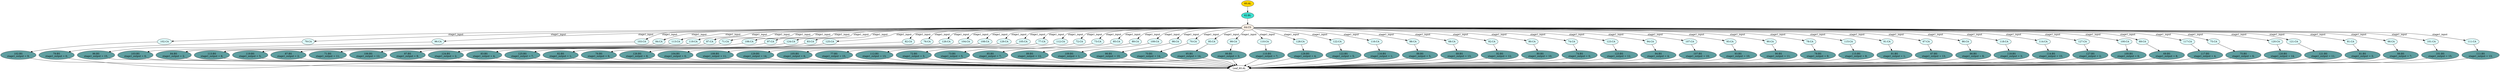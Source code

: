 strict digraph "compose( ,  )" {
	node [label="\N"];
	"102:CA"	 [ast="<pyverilog.vparser.ast.Case object at 0x7f79fa7304d0>",
		fillcolor=lightcyan,
		label="102:CA",
		statements="[]",
		style=filled,
		typ=Case];
	"102:BS"	 [ast="<pyverilog.vparser.ast.BlockingSubstitution object at 0x7f79fa7305d0>",
		fillcolor=cadetblue,
		label="102:BS
stage1_output = 9;",
		statements="[<pyverilog.vparser.ast.BlockingSubstitution object at 0x7f79fa7305d0>]",
		style=filled,
		typ=BlockingSubstitution];
	"102:CA" -> "102:BS"	 [cond="[]",
		lineno=None];
	"79:CA"	 [ast="<pyverilog.vparser.ast.Case object at 0x7f79fa35b050>",
		fillcolor=lightcyan,
		label="79:CA",
		statements="[]",
		style=filled,
		typ=Case];
	"79:BS"	 [ast="<pyverilog.vparser.ast.BlockingSubstitution object at 0x7f79fa35b150>",
		fillcolor=cadetblue,
		label="79:BS
stage1_output = 0;",
		statements="[<pyverilog.vparser.ast.BlockingSubstitution object at 0x7f79fa35b150>]",
		style=filled,
		typ=BlockingSubstitution];
	"79:CA" -> "79:BS"	 [cond="[]",
		lineno=None];
	"109:BS"	 [ast="<pyverilog.vparser.ast.BlockingSubstitution object at 0x7f79fa7335d0>",
		fillcolor=cadetblue,
		label="109:BS
stage1_output = 1;",
		statements="[<pyverilog.vparser.ast.BlockingSubstitution object at 0x7f79fa7335d0>]",
		style=filled,
		typ=BlockingSubstitution];
	"Leaf_60:AL"	 [def_var="['stage1_output']",
		label="Leaf_60:AL"];
	"109:BS" -> "Leaf_60:AL"	 [cond="[]",
		lineno=None];
	"96:CA"	 [ast="<pyverilog.vparser.ast.Case object at 0x7f79fa73f710>",
		fillcolor=lightcyan,
		label="96:CA",
		statements="[]",
		style=filled,
		typ=Case];
	"96:BS"	 [ast="<pyverilog.vparser.ast.BlockingSubstitution object at 0x7f79fa73f810>",
		fillcolor=cadetblue,
		label="96:BS
stage1_output = 15;",
		statements="[<pyverilog.vparser.ast.BlockingSubstitution object at 0x7f79fa73f810>]",
		style=filled,
		typ=BlockingSubstitution];
	"96:CA" -> "96:BS"	 [cond="[]",
		lineno=None];
	"105:BS"	 [ast="<pyverilog.vparser.ast.BlockingSubstitution object at 0x7f79fa730c90>",
		fillcolor=cadetblue,
		label="105:BS
stage1_output = 6;",
		statements="[<pyverilog.vparser.ast.BlockingSubstitution object at 0x7f79fa730c90>]",
		style=filled,
		typ=BlockingSubstitution];
	"105:BS" -> "Leaf_60:AL"	 [cond="[]",
		lineno=None];
	"78:BS"	 [ast="<pyverilog.vparser.ast.BlockingSubstitution object at 0x7f79fa35ded0>",
		fillcolor=cadetblue,
		label="78:BS
stage1_output = 9;",
		statements="[<pyverilog.vparser.ast.BlockingSubstitution object at 0x7f79fa35ded0>]",
		style=filled,
		typ=BlockingSubstitution];
	"78:BS" -> "Leaf_60:AL"	 [cond="[]",
		lineno=None];
	"103:CA"	 [ast="<pyverilog.vparser.ast.Case object at 0x7f79fa730710>",
		fillcolor=lightcyan,
		label="103:CA",
		statements="[]",
		style=filled,
		typ=Case];
	"103:BS"	 [ast="<pyverilog.vparser.ast.BlockingSubstitution object at 0x7f79fa730810>",
		fillcolor=cadetblue,
		label="103:BS
stage1_output = 0;",
		statements="[<pyverilog.vparser.ast.BlockingSubstitution object at 0x7f79fa730810>]",
		style=filled,
		typ=BlockingSubstitution];
	"103:CA" -> "103:BS"	 [cond="[]",
		lineno=None];
	"84:CA"	 [ast="<pyverilog.vparser.ast.Case object at 0x7f79fa35bb90>",
		fillcolor=lightcyan,
		label="84:CA",
		statements="[]",
		style=filled,
		typ=Case];
	"84:BS"	 [ast="<pyverilog.vparser.ast.BlockingSubstitution object at 0x7f79fa35bc90>",
		fillcolor=cadetblue,
		label="84:BS
stage1_output = 2;",
		statements="[<pyverilog.vparser.ast.BlockingSubstitution object at 0x7f79fa35bc90>]",
		style=filled,
		typ=BlockingSubstitution];
	"84:CA" -> "84:BS"	 [cond="[]",
		lineno=None];
	"113:CA"	 [ast="<pyverilog.vparser.ast.Case object at 0x7f79fa733dd0>",
		fillcolor=lightcyan,
		label="113:CA",
		statements="[]",
		style=filled,
		typ=Case];
	"113:BS"	 [ast="<pyverilog.vparser.ast.BlockingSubstitution object at 0x7f79fa733ed0>",
		fillcolor=cadetblue,
		label="113:BS
stage1_output = 8;",
		statements="[<pyverilog.vparser.ast.BlockingSubstitution object at 0x7f79fa733ed0>]",
		style=filled,
		typ=BlockingSubstitution];
	"113:CA" -> "113:BS"	 [cond="[]",
		lineno=None];
	"99:BS"	 [ast="<pyverilog.vparser.ast.BlockingSubstitution object at 0x7f79fa73fed0>",
		fillcolor=cadetblue,
		label="99:BS
stage1_output = 3;",
		statements="[<pyverilog.vparser.ast.BlockingSubstitution object at 0x7f79fa73fed0>]",
		style=filled,
		typ=BlockingSubstitution];
	"99:BS" -> "Leaf_60:AL"	 [cond="[]",
		lineno=None];
	"119:CA"	 [ast="<pyverilog.vparser.ast.Case object at 0x7f79fa737b90>",
		fillcolor=lightcyan,
		label="119:CA",
		statements="[]",
		style=filled,
		typ=Case];
	"119:BS"	 [ast="<pyverilog.vparser.ast.BlockingSubstitution object at 0x7f79fa737c90>",
		fillcolor=cadetblue,
		label="119:BS
stage1_output = 5;",
		statements="[<pyverilog.vparser.ast.BlockingSubstitution object at 0x7f79fa737c90>]",
		style=filled,
		typ=BlockingSubstitution];
	"119:CA" -> "119:BS"	 [cond="[]",
		lineno=None];
	"87:CA"	 [ast="<pyverilog.vparser.ast.Case object at 0x7f79fa35c290>",
		fillcolor=lightcyan,
		label="87:CA",
		statements="[]",
		style=filled,
		typ=Case];
	"87:BS"	 [ast="<pyverilog.vparser.ast.BlockingSubstitution object at 0x7f79fa35c390>",
		fillcolor=cadetblue,
		label="87:BS
stage1_output = 2;",
		statements="[<pyverilog.vparser.ast.BlockingSubstitution object at 0x7f79fa35c390>]",
		style=filled,
		typ=BlockingSubstitution];
	"87:CA" -> "87:BS"	 [cond="[]",
		lineno=None];
	"95:BS"	 [ast="<pyverilog.vparser.ast.BlockingSubstitution object at 0x7f79fa73f5d0>",
		fillcolor=cadetblue,
		label="95:BS
stage1_output = 14;",
		statements="[<pyverilog.vparser.ast.BlockingSubstitution object at 0x7f79fa73f5d0>]",
		style=filled,
		typ=BlockingSubstitution];
	"95:BS" -> "Leaf_60:AL"	 [cond="[]",
		lineno=None];
	"126:BS"	 [ast="<pyverilog.vparser.ast.BlockingSubstitution object at 0x7f79fa73bc90>",
		fillcolor=cadetblue,
		label="126:BS
stage1_output = 8;",
		statements="[<pyverilog.vparser.ast.BlockingSubstitution object at 0x7f79fa73bc90>]",
		style=filled,
		typ=BlockingSubstitution];
	"126:BS" -> "Leaf_60:AL"	 [cond="[]",
		lineno=None];
	"71:CA"	 [ast="<pyverilog.vparser.ast.Case object at 0x7f79faa2fa10>",
		fillcolor=lightcyan,
		label="71:CA",
		statements="[]",
		style=filled,
		typ=Case];
	"71:BS"	 [ast="<pyverilog.vparser.ast.BlockingSubstitution object at 0x7f79faa2fd50>",
		fillcolor=cadetblue,
		label="71:BS
stage1_output = 11;",
		statements="[<pyverilog.vparser.ast.BlockingSubstitution object at 0x7f79faa2fd50>]",
		style=filled,
		typ=BlockingSubstitution];
	"71:CA" -> "71:BS"	 [cond="[]",
		lineno=None];
	"120:BS"	 [ast="<pyverilog.vparser.ast.BlockingSubstitution object at 0x7f79fa737ed0>",
		fillcolor=cadetblue,
		label="120:BS
stage1_output = 14;",
		statements="[<pyverilog.vparser.ast.BlockingSubstitution object at 0x7f79fa737ed0>]",
		style=filled,
		typ=BlockingSubstitution];
	"120:BS" -> "Leaf_60:AL"	 [cond="[]",
		lineno=None];
	"106:CA"	 [ast="<pyverilog.vparser.ast.Case object at 0x7f79fa730dd0>",
		fillcolor=lightcyan,
		label="106:CA",
		statements="[]",
		style=filled,
		typ=Case];
	"106:BS"	 [ast="<pyverilog.vparser.ast.BlockingSubstitution object at 0x7f79fa730ed0>",
		fillcolor=cadetblue,
		label="106:BS
stage1_output = 12;",
		statements="[<pyverilog.vparser.ast.BlockingSubstitution object at 0x7f79fa730ed0>]",
		style=filled,
		typ=BlockingSubstitution];
	"106:CA" -> "106:BS"	 [cond="[]",
		lineno=None];
	"97:CA"	 [ast="<pyverilog.vparser.ast.Case object at 0x7f79fa73f950>",
		fillcolor=lightcyan,
		label="97:CA",
		statements="[]",
		style=filled,
		typ=Case];
	"97:BS"	 [ast="<pyverilog.vparser.ast.BlockingSubstitution object at 0x7f79fa73fa50>",
		fillcolor=cadetblue,
		label="97:BS
stage1_output = 9;",
		statements="[<pyverilog.vparser.ast.BlockingSubstitution object at 0x7f79fa73fa50>]",
		style=filled,
		typ=BlockingSubstitution];
	"97:CA" -> "97:BS"	 [cond="[]",
		lineno=None];
	"124:CA"	 [ast="<pyverilog.vparser.ast.Case object at 0x7f79fa73b710>",
		fillcolor=lightcyan,
		label="124:CA",
		statements="[]",
		style=filled,
		typ=Case];
	"124:BS"	 [ast="<pyverilog.vparser.ast.BlockingSubstitution object at 0x7f79fa73b810>",
		fillcolor=cadetblue,
		label="124:BS
stage1_output = 2;",
		statements="[<pyverilog.vparser.ast.BlockingSubstitution object at 0x7f79fa73b810>]",
		style=filled,
		typ=BlockingSubstitution];
	"124:CA" -> "124:BS"	 [cond="[]",
		lineno=None];
	"83:CA"	 [ast="<pyverilog.vparser.ast.Case object at 0x7f79fa35b950>",
		fillcolor=lightcyan,
		label="83:CA",
		statements="[]",
		style=filled,
		typ=Case];
	"83:BS"	 [ast="<pyverilog.vparser.ast.BlockingSubstitution object at 0x7f79fa35ba50>",
		fillcolor=cadetblue,
		label="83:BS
stage1_output = 4;",
		statements="[<pyverilog.vparser.ast.BlockingSubstitution object at 0x7f79fa35ba50>]",
		style=filled,
		typ=BlockingSubstitution];
	"83:CA" -> "83:BS"	 [cond="[]",
		lineno=None];
	"125:CA"	 [ast="<pyverilog.vparser.ast.Case object at 0x7f79fa73b950>",
		fillcolor=lightcyan,
		label="125:CA",
		statements="[]",
		style=filled,
		typ=Case];
	"125:BS"	 [ast="<pyverilog.vparser.ast.BlockingSubstitution object at 0x7f79fa73ba50>",
		fillcolor=cadetblue,
		label="125:BS
stage1_output = 7;",
		statements="[<pyverilog.vparser.ast.BlockingSubstitution object at 0x7f79fa73ba50>]",
		style=filled,
		typ=BlockingSubstitution];
	"125:CA" -> "125:BS"	 [cond="[]",
		lineno=None];
	"84:BS" -> "Leaf_60:AL"	 [cond="[]",
		lineno=None];
	"103:BS" -> "Leaf_60:AL"	 [cond="[]",
		lineno=None];
	"82:CA"	 [ast="<pyverilog.vparser.ast.Case object at 0x7f79fa35b710>",
		fillcolor=lightcyan,
		label="82:CA",
		statements="[]",
		style=filled,
		typ=Case];
	"82:BS"	 [ast="<pyverilog.vparser.ast.BlockingSubstitution object at 0x7f79fa35b810>",
		fillcolor=cadetblue,
		label="82:BS
stage1_output = 1;",
		statements="[<pyverilog.vparser.ast.BlockingSubstitution object at 0x7f79fa35b810>]",
		style=filled,
		typ=BlockingSubstitution];
	"82:CA" -> "82:BS"	 [cond="[]",
		lineno=None];
	"76:CA"	 [ast="<pyverilog.vparser.ast.Case object at 0x7f79fa35d950>",
		fillcolor=lightcyan,
		label="76:CA",
		statements="[]",
		style=filled,
		typ=Case];
	"76:BS"	 [ast="<pyverilog.vparser.ast.BlockingSubstitution object at 0x7f79fa35da50>",
		fillcolor=cadetblue,
		label="76:BS
stage1_output = 6;",
		statements="[<pyverilog.vparser.ast.BlockingSubstitution object at 0x7f79fa35da50>]",
		style=filled,
		typ=BlockingSubstitution];
	"76:CA" -> "76:BS"	 [cond="[]",
		lineno=None];
	"74:BS"	 [ast="<pyverilog.vparser.ast.BlockingSubstitution object at 0x7f79fa35d5d0>",
		fillcolor=cadetblue,
		label="74:BS
stage1_output = 0;",
		statements="[<pyverilog.vparser.ast.BlockingSubstitution object at 0x7f79fa35d5d0>]",
		style=filled,
		typ=BlockingSubstitution];
	"74:BS" -> "Leaf_60:AL"	 [cond="[]",
		lineno=None];
	"90:BS"	 [ast="<pyverilog.vparser.ast.BlockingSubstitution object at 0x7f79fa35ca50>",
		fillcolor=cadetblue,
		label="90:BS
stage1_output = 11;",
		statements="[<pyverilog.vparser.ast.BlockingSubstitution object at 0x7f79fa35ca50>]",
		style=filled,
		typ=BlockingSubstitution];
	"90:BS" -> "Leaf_60:AL"	 [cond="[]",
		lineno=None];
	"126:CA"	 [ast="<pyverilog.vparser.ast.Case object at 0x7f79fa73bb90>",
		fillcolor=lightcyan,
		label="126:CA",
		statements="[]",
		style=filled,
		typ=Case];
	"126:CA" -> "126:BS"	 [cond="[]",
		lineno=None];
	"71:BS" -> "Leaf_60:AL"	 [cond="[]",
		lineno=None];
	"100:BS"	 [ast="<pyverilog.vparser.ast.BlockingSubstitution object at 0x7f79fa730150>",
		fillcolor=cadetblue,
		label="100:BS
stage1_output = 6;",
		statements="[<pyverilog.vparser.ast.BlockingSubstitution object at 0x7f79fa730150>]",
		style=filled,
		typ=BlockingSubstitution];
	"100:BS" -> "Leaf_60:AL"	 [cond="[]",
		lineno=None];
	"73:BS"	 [ast="<pyverilog.vparser.ast.BlockingSubstitution object at 0x7f79fa35d390>",
		fillcolor=cadetblue,
		label="73:BS
stage1_output = 5;",
		statements="[<pyverilog.vparser.ast.BlockingSubstitution object at 0x7f79fa35d390>]",
		style=filled,
		typ=BlockingSubstitution];
	"73:BS" -> "Leaf_60:AL"	 [cond="[]",
		lineno=None];
	"67:BS"	 [ast="<pyverilog.vparser.ast.BlockingSubstitution object at 0x7f79fa753ed0>",
		fillcolor=cadetblue,
		label="67:BS
stage1_output = 13;",
		statements="[<pyverilog.vparser.ast.BlockingSubstitution object at 0x7f79fa753ed0>]",
		style=filled,
		typ=BlockingSubstitution];
	"67:BS" -> "Leaf_60:AL"	 [cond="[]",
		lineno=None];
	"115:BS"	 [ast="<pyverilog.vparser.ast.BlockingSubstitution object at 0x7f79fa737390>",
		fillcolor=cadetblue,
		label="115:BS
stage1_output = 9;",
		statements="[<pyverilog.vparser.ast.BlockingSubstitution object at 0x7f79fa737390>]",
		style=filled,
		typ=BlockingSubstitution];
	"115:BS" -> "Leaf_60:AL"	 [cond="[]",
		lineno=None];
	"123:BS"	 [ast="<pyverilog.vparser.ast.BlockingSubstitution object at 0x7f79fa73b5d0>",
		fillcolor=cadetblue,
		label="123:BS
stage1_output = 12;",
		statements="[<pyverilog.vparser.ast.BlockingSubstitution object at 0x7f79fa73b5d0>]",
		style=filled,
		typ=BlockingSubstitution];
	"123:BS" -> "Leaf_60:AL"	 [cond="[]",
		lineno=None];
	"104:CA"	 [ast="<pyverilog.vparser.ast.Case object at 0x7f79fa730950>",
		fillcolor=lightcyan,
		label="104:CA",
		statements="[]",
		style=filled,
		typ=Case];
	"104:BS"	 [ast="<pyverilog.vparser.ast.BlockingSubstitution object at 0x7f79fa730a50>",
		fillcolor=cadetblue,
		label="104:BS
stage1_output = 0;",
		statements="[<pyverilog.vparser.ast.BlockingSubstitution object at 0x7f79fa730a50>]",
		style=filled,
		typ=BlockingSubstitution];
	"104:CA" -> "104:BS"	 [cond="[]",
		lineno=None];
	"108:CA"	 [ast="<pyverilog.vparser.ast.Case object at 0x7f79fa733290>",
		fillcolor=lightcyan,
		label="108:CA",
		statements="[]",
		style=filled,
		typ=Case];
	"108:BS"	 [ast="<pyverilog.vparser.ast.BlockingSubstitution object at 0x7f79fa733390>",
		fillcolor=cadetblue,
		label="108:BS
stage1_output = 11;",
		statements="[<pyverilog.vparser.ast.BlockingSubstitution object at 0x7f79fa733390>]",
		style=filled,
		typ=BlockingSubstitution];
	"108:CA" -> "108:BS"	 [cond="[]",
		lineno=None];
	"64:CS"	 [ast="<pyverilog.vparser.ast.CaseStatement object at 0x7f79fa735190>",
		fillcolor=linen,
		label="64:CS",
		statements="[]",
		style=filled,
		typ=CaseStatement];
	"64:CS" -> "102:CA"	 [cond="['stage1_input']",
		label=stage1_input,
		lineno=64];
	"64:CS" -> "79:CA"	 [cond="['stage1_input']",
		label=stage1_input,
		lineno=64];
	"64:CS" -> "96:CA"	 [cond="['stage1_input']",
		label=stage1_input,
		lineno=64];
	"64:CS" -> "103:CA"	 [cond="['stage1_input']",
		label=stage1_input,
		lineno=64];
	"64:CS" -> "84:CA"	 [cond="['stage1_input']",
		label=stage1_input,
		lineno=64];
	"64:CS" -> "113:CA"	 [cond="['stage1_input']",
		label=stage1_input,
		lineno=64];
	"64:CS" -> "119:CA"	 [cond="['stage1_input']",
		label=stage1_input,
		lineno=64];
	"64:CS" -> "87:CA"	 [cond="['stage1_input']",
		label=stage1_input,
		lineno=64];
	"64:CS" -> "71:CA"	 [cond="['stage1_input']",
		label=stage1_input,
		lineno=64];
	"64:CS" -> "106:CA"	 [cond="['stage1_input']",
		label=stage1_input,
		lineno=64];
	"64:CS" -> "97:CA"	 [cond="['stage1_input']",
		label=stage1_input,
		lineno=64];
	"64:CS" -> "124:CA"	 [cond="['stage1_input']",
		label=stage1_input,
		lineno=64];
	"64:CS" -> "83:CA"	 [cond="['stage1_input']",
		label=stage1_input,
		lineno=64];
	"64:CS" -> "125:CA"	 [cond="['stage1_input']",
		label=stage1_input,
		lineno=64];
	"64:CS" -> "82:CA"	 [cond="['stage1_input']",
		label=stage1_input,
		lineno=64];
	"64:CS" -> "76:CA"	 [cond="['stage1_input']",
		label=stage1_input,
		lineno=64];
	"64:CS" -> "126:CA"	 [cond="['stage1_input']",
		label=stage1_input,
		lineno=64];
	"64:CS" -> "104:CA"	 [cond="['stage1_input']",
		label=stage1_input,
		lineno=64];
	"64:CS" -> "108:CA"	 [cond="['stage1_input']",
		label=stage1_input,
		lineno=64];
	"129:CA"	 [ast="<pyverilog.vparser.ast.Case object at 0x7f79fa735290>",
		fillcolor=lightcyan,
		label="129:CA",
		statements="[]",
		style=filled,
		typ=Case];
	"64:CS" -> "129:CA"	 [cond="['stage1_input']",
		label=stage1_input,
		lineno=64];
	"105:CA"	 [ast="<pyverilog.vparser.ast.Case object at 0x7f79fa730b90>",
		fillcolor=lightcyan,
		label="105:CA",
		statements="[]",
		style=filled,
		typ=Case];
	"64:CS" -> "105:CA"	 [cond="['stage1_input']",
		label=stage1_input,
		lineno=64];
	"77:CA"	 [ast="<pyverilog.vparser.ast.Case object at 0x7f79fa35db90>",
		fillcolor=lightcyan,
		label="77:CA",
		statements="[]",
		style=filled,
		typ=Case];
	"64:CS" -> "77:CA"	 [cond="['stage1_input']",
		label=stage1_input,
		lineno=64];
	"112:CA"	 [ast="<pyverilog.vparser.ast.Case object at 0x7f79fa733b90>",
		fillcolor=lightcyan,
		label="112:CA",
		statements="[]",
		style=filled,
		typ=Case];
	"64:CS" -> "112:CA"	 [cond="['stage1_input']",
		label=stage1_input,
		lineno=64];
	"72:CA"	 [ast="<pyverilog.vparser.ast.Case object at 0x7f79fa35d050>",
		fillcolor=lightcyan,
		label="72:CA",
		statements="[]",
		style=filled,
		typ=Case];
	"64:CS" -> "72:CA"	 [cond="['stage1_input']",
		label=stage1_input,
		lineno=64];
	"73:CA"	 [ast="<pyverilog.vparser.ast.Case object at 0x7f79fa35d290>",
		fillcolor=lightcyan,
		label="73:CA",
		statements="[]",
		style=filled,
		typ=Case];
	"64:CS" -> "73:CA"	 [cond="['stage1_input']",
		label=stage1_input,
		lineno=64];
	"85:CA"	 [ast="<pyverilog.vparser.ast.Case object at 0x7f79fa35bdd0>",
		fillcolor=lightcyan,
		label="85:CA",
		statements="[]",
		style=filled,
		typ=Case];
	"64:CS" -> "85:CA"	 [cond="['stage1_input']",
		label=stage1_input,
		lineno=64];
	"89:CA"	 [ast="<pyverilog.vparser.ast.Case object at 0x7f79fa35c710>",
		fillcolor=lightcyan,
		label="89:CA",
		statements="[]",
		style=filled,
		typ=Case];
	"64:CS" -> "89:CA"	 [cond="['stage1_input']",
		label=stage1_input,
		lineno=64];
	"109:CA"	 [ast="<pyverilog.vparser.ast.Case object at 0x7f79fa7334d0>",
		fillcolor=lightcyan,
		label="109:CA",
		statements="[]",
		style=filled,
		typ=Case];
	"64:CS" -> "109:CA"	 [cond="['stage1_input']",
		label=stage1_input,
		lineno=64];
	"98:CA"	 [ast="<pyverilog.vparser.ast.Case object at 0x7f79fa73fb90>",
		fillcolor=lightcyan,
		label="98:CA",
		statements="[]",
		style=filled,
		typ=Case];
	"64:CS" -> "98:CA"	 [cond="['stage1_input']",
		label=stage1_input,
		lineno=64];
	"70:CA"	 [ast="<pyverilog.vparser.ast.Case object at 0x7f79fa7792d0>",
		fillcolor=lightcyan,
		label="70:CA",
		statements="[]",
		style=filled,
		typ=Case];
	"64:CS" -> "70:CA"	 [cond="['stage1_input']",
		label=stage1_input,
		lineno=64];
	"95:CA"	 [ast="<pyverilog.vparser.ast.Case object at 0x7f79fa73f4d0>",
		fillcolor=lightcyan,
		label="95:CA",
		statements="[]",
		style=filled,
		typ=Case];
	"64:CS" -> "95:CA"	 [cond="['stage1_input']",
		label=stage1_input,
		lineno=64];
	"99:CA"	 [ast="<pyverilog.vparser.ast.Case object at 0x7f79fa73fdd0>",
		fillcolor=lightcyan,
		label="99:CA",
		statements="[]",
		style=filled,
		typ=Case];
	"64:CS" -> "99:CA"	 [cond="['stage1_input']",
		label=stage1_input,
		lineno=64];
	"110:CA"	 [ast="<pyverilog.vparser.ast.Case object at 0x7f79fa733710>",
		fillcolor=lightcyan,
		label="110:CA",
		statements="[]",
		style=filled,
		typ=Case];
	"64:CS" -> "110:CA"	 [cond="['stage1_input']",
		label=stage1_input,
		lineno=64];
	"128:CA"	 [ast="<pyverilog.vparser.ast.Case object at 0x7f79fa735050>",
		fillcolor=lightcyan,
		label="128:CA",
		statements="[]",
		style=filled,
		typ=Case];
	"64:CS" -> "128:CA"	 [cond="['stage1_input']",
		label=stage1_input,
		lineno=64];
	"122:CA"	 [ast="<pyverilog.vparser.ast.Case object at 0x7f79fa73b290>",
		fillcolor=lightcyan,
		label="122:CA",
		statements="[]",
		style=filled,
		typ=Case];
	"64:CS" -> "122:CA"	 [cond="['stage1_input']",
		label=stage1_input,
		lineno=64];
	"116:CA"	 [ast="<pyverilog.vparser.ast.Case object at 0x7f79fa7374d0>",
		fillcolor=lightcyan,
		label="116:CA",
		statements="[]",
		style=filled,
		typ=Case];
	"64:CS" -> "116:CA"	 [cond="['stage1_input']",
		label=stage1_input,
		lineno=64];
	"88:CA"	 [ast="<pyverilog.vparser.ast.Case object at 0x7f79fa35c4d0>",
		fillcolor=lightcyan,
		label="88:CA",
		statements="[]",
		style=filled,
		typ=Case];
	"64:CS" -> "88:CA"	 [cond="['stage1_input']",
		label=stage1_input,
		lineno=64];
	"68:CA"	 [ast="<pyverilog.vparser.ast.Case object at 0x7f79fa766250>",
		fillcolor=lightcyan,
		label="68:CA",
		statements="[]",
		style=filled,
		typ=Case];
	"64:CS" -> "68:CA"	 [cond="['stage1_input']",
		label=stage1_input,
		lineno=64];
	"92:CA"	 [ast="<pyverilog.vparser.ast.Case object at 0x7f79fa35cdd0>",
		fillcolor=lightcyan,
		label="92:CA",
		statements="[]",
		style=filled,
		typ=Case];
	"64:CS" -> "92:CA"	 [cond="['stage1_input']",
		label=stage1_input,
		lineno=64];
	"80:CA"	 [ast="<pyverilog.vparser.ast.Case object at 0x7f79fa35b290>",
		fillcolor=lightcyan,
		label="80:CA",
		statements="[]",
		style=filled,
		typ=Case];
	"64:CS" -> "80:CA"	 [cond="['stage1_input']",
		label=stage1_input,
		lineno=64];
	"74:CA"	 [ast="<pyverilog.vparser.ast.Case object at 0x7f79fa35d4d0>",
		fillcolor=lightcyan,
		label="74:CA",
		statements="[]",
		style=filled,
		typ=Case];
	"64:CS" -> "74:CA"	 [cond="['stage1_input']",
		label=stage1_input,
		lineno=64];
	"123:CA"	 [ast="<pyverilog.vparser.ast.Case object at 0x7f79fa73b4d0>",
		fillcolor=lightcyan,
		label="123:CA",
		statements="[]",
		style=filled,
		typ=Case];
	"64:CS" -> "123:CA"	 [cond="['stage1_input']",
		label=stage1_input,
		lineno=64];
	"94:CA"	 [ast="<pyverilog.vparser.ast.Case object at 0x7f79fa73f290>",
		fillcolor=lightcyan,
		label="94:CA",
		statements="[]",
		style=filled,
		typ=Case];
	"64:CS" -> "94:CA"	 [cond="['stage1_input']",
		label=stage1_input,
		lineno=64];
	"107:CA"	 [ast="<pyverilog.vparser.ast.Case object at 0x7f79fa733050>",
		fillcolor=lightcyan,
		label="107:CA",
		statements="[]",
		style=filled,
		typ=Case];
	"64:CS" -> "107:CA"	 [cond="['stage1_input']",
		label=stage1_input,
		lineno=64];
	"93:CA"	 [ast="<pyverilog.vparser.ast.Case object at 0x7f79fa73f050>",
		fillcolor=lightcyan,
		label="93:CA",
		statements="[]",
		style=filled,
		typ=Case];
	"64:CS" -> "93:CA"	 [cond="['stage1_input']",
		label=stage1_input,
		lineno=64];
	"90:CA"	 [ast="<pyverilog.vparser.ast.Case object at 0x7f79fa35c950>",
		fillcolor=lightcyan,
		label="90:CA",
		statements="[]",
		style=filled,
		typ=Case];
	"64:CS" -> "90:CA"	 [cond="['stage1_input']",
		label=stage1_input,
		lineno=64];
	"78:CA"	 [ast="<pyverilog.vparser.ast.Case object at 0x7f79fa35ddd0>",
		fillcolor=lightcyan,
		label="78:CA",
		statements="[]",
		style=filled,
		typ=Case];
	"64:CS" -> "78:CA"	 [cond="['stage1_input']",
		label=stage1_input,
		lineno=64];
	"115:CA"	 [ast="<pyverilog.vparser.ast.Case object at 0x7f79fa737290>",
		fillcolor=lightcyan,
		label="115:CA",
		statements="[]",
		style=filled,
		typ=Case];
	"64:CS" -> "115:CA"	 [cond="['stage1_input']",
		label=stage1_input,
		lineno=64];
	"91:CA"	 [ast="<pyverilog.vparser.ast.Case object at 0x7f79fa35cb90>",
		fillcolor=lightcyan,
		label="91:CA",
		statements="[]",
		style=filled,
		typ=Case];
	"64:CS" -> "91:CA"	 [cond="['stage1_input']",
		label=stage1_input,
		lineno=64];
	"67:CA"	 [ast="<pyverilog.vparser.ast.Case object at 0x7f79fa74add0>",
		fillcolor=lightcyan,
		label="67:CA",
		statements="[]",
		style=filled,
		typ=Case];
	"64:CS" -> "67:CA"	 [cond="['stage1_input']",
		label=stage1_input,
		lineno=64];
	"86:CA"	 [ast="<pyverilog.vparser.ast.Case object at 0x7f79fa35c050>",
		fillcolor=lightcyan,
		label="86:CA",
		statements="[]",
		style=filled,
		typ=Case];
	"64:CS" -> "86:CA"	 [cond="['stage1_input']",
		label=stage1_input,
		lineno=64];
	"118:CA"	 [ast="<pyverilog.vparser.ast.Case object at 0x7f79fa737950>",
		fillcolor=lightcyan,
		label="118:CA",
		statements="[]",
		style=filled,
		typ=Case];
	"64:CS" -> "118:CA"	 [cond="['stage1_input']",
		label=stage1_input,
		lineno=64];
	"114:CA"	 [ast="<pyverilog.vparser.ast.Case object at 0x7f79fa737050>",
		fillcolor=lightcyan,
		label="114:CA",
		statements="[]",
		style=filled,
		typ=Case];
	"64:CS" -> "114:CA"	 [cond="['stage1_input']",
		label=stage1_input,
		lineno=64];
	"127:CA"	 [ast="<pyverilog.vparser.ast.Case object at 0x7f79fa73bdd0>",
		fillcolor=lightcyan,
		label="127:CA",
		statements="[]",
		style=filled,
		typ=Case];
	"64:CS" -> "127:CA"	 [cond="['stage1_input']",
		label=stage1_input,
		lineno=64];
	"100:CA"	 [ast="<pyverilog.vparser.ast.Case object at 0x7f79fa730050>",
		fillcolor=lightcyan,
		label="100:CA",
		statements="[]",
		style=filled,
		typ=Case];
	"64:CS" -> "100:CA"	 [cond="['stage1_input']",
		label=stage1_input,
		lineno=64];
	"69:CA"	 [ast="<pyverilog.vparser.ast.Case object at 0x7f79fa74e3d0>",
		fillcolor=lightcyan,
		label="69:CA",
		statements="[]",
		style=filled,
		typ=Case];
	"64:CS" -> "69:CA"	 [cond="['stage1_input']",
		label=stage1_input,
		lineno=64];
	"117:CA"	 [ast="<pyverilog.vparser.ast.Case object at 0x7f79fa737710>",
		fillcolor=lightcyan,
		label="117:CA",
		statements="[]",
		style=filled,
		typ=Case];
	"64:CS" -> "117:CA"	 [cond="['stage1_input']",
		label=stage1_input,
		lineno=64];
	"75:CA"	 [ast="<pyverilog.vparser.ast.Case object at 0x7f79fa35d710>",
		fillcolor=lightcyan,
		label="75:CA",
		statements="[]",
		style=filled,
		typ=Case];
	"64:CS" -> "75:CA"	 [cond="['stage1_input']",
		label=stage1_input,
		lineno=64];
	"120:CA"	 [ast="<pyverilog.vparser.ast.Case object at 0x7f79fa737dd0>",
		fillcolor=lightcyan,
		label="120:CA",
		statements="[]",
		style=filled,
		typ=Case];
	"64:CS" -> "120:CA"	 [cond="['stage1_input']",
		label=stage1_input,
		lineno=64];
	"121:CA"	 [ast="<pyverilog.vparser.ast.Case object at 0x7f79fa73b050>",
		fillcolor=lightcyan,
		label="121:CA",
		statements="[]",
		style=filled,
		typ=Case];
	"64:CS" -> "121:CA"	 [cond="['stage1_input']",
		label=stage1_input,
		lineno=64];
	"81:CA"	 [ast="<pyverilog.vparser.ast.Case object at 0x7f79fa35b4d0>",
		fillcolor=lightcyan,
		label="81:CA",
		statements="[]",
		style=filled,
		typ=Case];
	"64:CS" -> "81:CA"	 [cond="['stage1_input']",
		label=stage1_input,
		lineno=64];
	"66:CA"	 [ast="<pyverilog.vparser.ast.Case object at 0x7f79fa74a310>",
		fillcolor=lightcyan,
		label="66:CA",
		statements="[]",
		style=filled,
		typ=Case];
	"64:CS" -> "66:CA"	 [cond="['stage1_input']",
		label=stage1_input,
		lineno=64];
	"101:CA"	 [ast="<pyverilog.vparser.ast.Case object at 0x7f79fa730290>",
		fillcolor=lightcyan,
		label="101:CA",
		statements="[]",
		style=filled,
		typ=Case];
	"64:CS" -> "101:CA"	 [cond="['stage1_input']",
		label=stage1_input,
		lineno=64];
	"111:CA"	 [ast="<pyverilog.vparser.ast.Case object at 0x7f79fa733950>",
		fillcolor=lightcyan,
		label="111:CA",
		statements="[]",
		style=filled,
		typ=Case];
	"64:CS" -> "111:CA"	 [cond="['stage1_input']",
		label=stage1_input,
		lineno=64];
	"85:BS"	 [ast="<pyverilog.vparser.ast.BlockingSubstitution object at 0x7f79fa35bed0>",
		fillcolor=cadetblue,
		label="85:BS
stage1_output = 7;",
		statements="[<pyverilog.vparser.ast.BlockingSubstitution object at 0x7f79fa35bed0>]",
		style=filled,
		typ=BlockingSubstitution];
	"85:BS" -> "Leaf_60:AL"	 [cond="[]",
		lineno=None];
	"129:BS"	 [ast="<pyverilog.vparser.ast.BlockingSubstitution object at 0x7f79fa735390>",
		fillcolor=cadetblue,
		label="129:BS
stage1_output = 14;",
		statements="[<pyverilog.vparser.ast.BlockingSubstitution object at 0x7f79fa735390>]",
		style=filled,
		typ=BlockingSubstitution];
	"129:CA" -> "129:BS"	 [cond="[]",
		lineno=None];
	"105:CA" -> "105:BS"	 [cond="[]",
		lineno=None];
	"60:AL"	 [ast="<pyverilog.vparser.ast.Always object at 0x7f79fa6fbc50>",
		clk_sens=False,
		fillcolor=gold,
		label="60:AL",
		sens="['stage1_input']",
		statements="[]",
		style=filled,
		typ=Always,
		use_var="['stage1_input']"];
	"62:BL"	 [ast="<pyverilog.vparser.ast.Block object at 0x7f79fa6fb050>",
		fillcolor=turquoise,
		label="62:BL",
		statements="[]",
		style=filled,
		typ=Block];
	"60:AL" -> "62:BL"	 [cond="[]",
		lineno=None];
	"77:BS"	 [ast="<pyverilog.vparser.ast.BlockingSubstitution object at 0x7f79fa35dc90>",
		fillcolor=cadetblue,
		label="77:BS
stage1_output = 15;",
		statements="[<pyverilog.vparser.ast.BlockingSubstitution object at 0x7f79fa35dc90>]",
		style=filled,
		typ=BlockingSubstitution];
	"77:CA" -> "77:BS"	 [cond="[]",
		lineno=None];
	"93:BS"	 [ast="<pyverilog.vparser.ast.BlockingSubstitution object at 0x7f79fa73f150>",
		fillcolor=cadetblue,
		label="93:BS
stage1_output = 10;",
		statements="[<pyverilog.vparser.ast.BlockingSubstitution object at 0x7f79fa73f150>]",
		style=filled,
		typ=BlockingSubstitution];
	"93:BS" -> "Leaf_60:AL"	 [cond="[]",
		lineno=None];
	"110:BS"	 [ast="<pyverilog.vparser.ast.BlockingSubstitution object at 0x7f79fa733810>",
		fillcolor=cadetblue,
		label="110:BS
stage1_output = 7;",
		statements="[<pyverilog.vparser.ast.BlockingSubstitution object at 0x7f79fa733810>]",
		style=filled,
		typ=BlockingSubstitution];
	"110:BS" -> "Leaf_60:AL"	 [cond="[]",
		lineno=None];
	"70:BS"	 [ast="<pyverilog.vparser.ast.BlockingSubstitution object at 0x7f79faaf0bd0>",
		fillcolor=cadetblue,
		label="70:BS
stage1_output = 14;",
		statements="[<pyverilog.vparser.ast.BlockingSubstitution object at 0x7f79faaf0bd0>]",
		style=filled,
		typ=BlockingSubstitution];
	"70:BS" -> "Leaf_60:AL"	 [cond="[]",
		lineno=None];
	"107:BS"	 [ast="<pyverilog.vparser.ast.BlockingSubstitution object at 0x7f79fa733150>",
		fillcolor=cadetblue,
		label="107:BS
stage1_output = 10;",
		statements="[<pyverilog.vparser.ast.BlockingSubstitution object at 0x7f79fa733150>]",
		style=filled,
		typ=BlockingSubstitution];
	"107:BS" -> "Leaf_60:AL"	 [cond="[]",
		lineno=None];
	"98:BS"	 [ast="<pyverilog.vparser.ast.BlockingSubstitution object at 0x7f79fa73fc90>",
		fillcolor=cadetblue,
		label="98:BS
stage1_output = 10;",
		statements="[<pyverilog.vparser.ast.BlockingSubstitution object at 0x7f79fa73fc90>]",
		style=filled,
		typ=BlockingSubstitution];
	"98:BS" -> "Leaf_60:AL"	 [cond="[]",
		lineno=None];
	"112:BS"	 [ast="<pyverilog.vparser.ast.BlockingSubstitution object at 0x7f79fa733c90>",
		fillcolor=cadetblue,
		label="112:BS
stage1_output = 13;",
		statements="[<pyverilog.vparser.ast.BlockingSubstitution object at 0x7f79fa733c90>]",
		style=filled,
		typ=BlockingSubstitution];
	"112:CA" -> "112:BS"	 [cond="[]",
		lineno=None];
	"83:BS" -> "Leaf_60:AL"	 [cond="[]",
		lineno=None];
	"72:BS"	 [ast="<pyverilog.vparser.ast.BlockingSubstitution object at 0x7f79fa35d150>",
		fillcolor=cadetblue,
		label="72:BS
stage1_output = 3;",
		statements="[<pyverilog.vparser.ast.BlockingSubstitution object at 0x7f79fa35d150>]",
		style=filled,
		typ=BlockingSubstitution];
	"72:CA" -> "72:BS"	 [cond="[]",
		lineno=None];
	"73:CA" -> "73:BS"	 [cond="[]",
		lineno=None];
	"85:CA" -> "85:BS"	 [cond="[]",
		lineno=None];
	"89:BS"	 [ast="<pyverilog.vparser.ast.BlockingSubstitution object at 0x7f79fa35c810>",
		fillcolor=cadetblue,
		label="89:BS
stage1_output = 12;",
		statements="[<pyverilog.vparser.ast.BlockingSubstitution object at 0x7f79fa35c810>]",
		style=filled,
		typ=BlockingSubstitution];
	"89:CA" -> "89:BS"	 [cond="[]",
		lineno=None];
	"129:BS" -> "Leaf_60:AL"	 [cond="[]",
		lineno=None];
	"109:CA" -> "109:BS"	 [cond="[]",
		lineno=None];
	"96:BS" -> "Leaf_60:AL"	 [cond="[]",
		lineno=None];
	"98:CA" -> "98:BS"	 [cond="[]",
		lineno=None];
	"102:BS" -> "Leaf_60:AL"	 [cond="[]",
		lineno=None];
	"62:BL" -> "64:CS"	 [cond="[]",
		lineno=None];
	"70:CA" -> "70:BS"	 [cond="[]",
		lineno=None];
	"124:BS" -> "Leaf_60:AL"	 [cond="[]",
		lineno=None];
	"95:CA" -> "95:BS"	 [cond="[]",
		lineno=None];
	"119:BS" -> "Leaf_60:AL"	 [cond="[]",
		lineno=None];
	"99:CA" -> "99:BS"	 [cond="[]",
		lineno=None];
	"113:BS" -> "Leaf_60:AL"	 [cond="[]",
		lineno=None];
	"87:BS" -> "Leaf_60:AL"	 [cond="[]",
		lineno=None];
	"75:BS"	 [ast="<pyverilog.vparser.ast.BlockingSubstitution object at 0x7f79fa35d810>",
		fillcolor=cadetblue,
		label="75:BS
stage1_output = 6;",
		statements="[<pyverilog.vparser.ast.BlockingSubstitution object at 0x7f79fa35d810>]",
		style=filled,
		typ=BlockingSubstitution];
	"75:BS" -> "Leaf_60:AL"	 [cond="[]",
		lineno=None];
	"110:CA" -> "110:BS"	 [cond="[]",
		lineno=None];
	"128:BS"	 [ast="<pyverilog.vparser.ast.BlockingSubstitution object at 0x7f79fa735150>",
		fillcolor=cadetblue,
		label="128:BS
stage1_output = 4;",
		statements="[<pyverilog.vparser.ast.BlockingSubstitution object at 0x7f79fa735150>]",
		style=filled,
		typ=BlockingSubstitution];
	"128:CA" -> "128:BS"	 [cond="[]",
		lineno=None];
	"68:BS"	 [ast="<pyverilog.vparser.ast.BlockingSubstitution object at 0x7f79fa766890>",
		fillcolor=cadetblue,
		label="68:BS
stage1_output = 13;",
		statements="[<pyverilog.vparser.ast.BlockingSubstitution object at 0x7f79fa766890>]",
		style=filled,
		typ=BlockingSubstitution];
	"68:BS" -> "Leaf_60:AL"	 [cond="[]",
		lineno=None];
	"79:BS" -> "Leaf_60:AL"	 [cond="[]",
		lineno=None];
	"122:BS"	 [ast="<pyverilog.vparser.ast.BlockingSubstitution object at 0x7f79fa73b390>",
		fillcolor=cadetblue,
		label="122:BS
stage1_output = 5;",
		statements="[<pyverilog.vparser.ast.BlockingSubstitution object at 0x7f79fa73b390>]",
		style=filled,
		typ=BlockingSubstitution];
	"122:CA" -> "122:BS"	 [cond="[]",
		lineno=None];
	"116:BS"	 [ast="<pyverilog.vparser.ast.BlockingSubstitution object at 0x7f79fa7375d0>",
		fillcolor=cadetblue,
		label="116:BS
stage1_output = 1;",
		statements="[<pyverilog.vparser.ast.BlockingSubstitution object at 0x7f79fa7375d0>]",
		style=filled,
		typ=BlockingSubstitution];
	"116:CA" -> "116:BS"	 [cond="[]",
		lineno=None];
	"88:BS"	 [ast="<pyverilog.vparser.ast.BlockingSubstitution object at 0x7f79fa35c5d0>",
		fillcolor=cadetblue,
		label="88:BS
stage1_output = 5;",
		statements="[<pyverilog.vparser.ast.BlockingSubstitution object at 0x7f79fa35c5d0>]",
		style=filled,
		typ=BlockingSubstitution];
	"88:CA" -> "88:BS"	 [cond="[]",
		lineno=None];
	"68:CA" -> "68:BS"	 [cond="[]",
		lineno=None];
	"66:BS"	 [ast="<pyverilog.vparser.ast.BlockingSubstitution object at 0x7f79fa74abd0>",
		fillcolor=cadetblue,
		label="66:BS
stage1_output = 7;",
		statements="[<pyverilog.vparser.ast.BlockingSubstitution object at 0x7f79fa74abd0>]",
		style=filled,
		typ=BlockingSubstitution];
	"66:BS" -> "Leaf_60:AL"	 [cond="[]",
		lineno=None];
	"121:BS"	 [ast="<pyverilog.vparser.ast.BlockingSubstitution object at 0x7f79fa73b150>",
		fillcolor=cadetblue,
		label="121:BS
stage1_output = 11;",
		statements="[<pyverilog.vparser.ast.BlockingSubstitution object at 0x7f79fa73b150>]",
		style=filled,
		typ=BlockingSubstitution];
	"121:BS" -> "Leaf_60:AL"	 [cond="[]",
		lineno=None];
	"101:BS"	 [ast="<pyverilog.vparser.ast.BlockingSubstitution object at 0x7f79fa730390>",
		fillcolor=cadetblue,
		label="101:BS
stage1_output = 15;",
		statements="[<pyverilog.vparser.ast.BlockingSubstitution object at 0x7f79fa730390>]",
		style=filled,
		typ=BlockingSubstitution];
	"101:BS" -> "Leaf_60:AL"	 [cond="[]",
		lineno=None];
	"94:BS"	 [ast="<pyverilog.vparser.ast.BlockingSubstitution object at 0x7f79fa73f390>",
		fillcolor=cadetblue,
		label="94:BS
stage1_output = 4;",
		statements="[<pyverilog.vparser.ast.BlockingSubstitution object at 0x7f79fa73f390>]",
		style=filled,
		typ=BlockingSubstitution];
	"94:BS" -> "Leaf_60:AL"	 [cond="[]",
		lineno=None];
	"92:BS"	 [ast="<pyverilog.vparser.ast.BlockingSubstitution object at 0x7f79fa35ced0>",
		fillcolor=cadetblue,
		label="92:BS
stage1_output = 12;",
		statements="[<pyverilog.vparser.ast.BlockingSubstitution object at 0x7f79fa35ced0>]",
		style=filled,
		typ=BlockingSubstitution];
	"92:CA" -> "92:BS"	 [cond="[]",
		lineno=None];
	"80:BS"	 [ast="<pyverilog.vparser.ast.BlockingSubstitution object at 0x7f79fa35b390>",
		fillcolor=cadetblue,
		label="80:BS
stage1_output = 10;",
		statements="[<pyverilog.vparser.ast.BlockingSubstitution object at 0x7f79fa35b390>]",
		style=filled,
		typ=BlockingSubstitution];
	"80:CA" -> "80:BS"	 [cond="[]",
		lineno=None];
	"116:BS" -> "Leaf_60:AL"	 [cond="[]",
		lineno=None];
	"88:BS" -> "Leaf_60:AL"	 [cond="[]",
		lineno=None];
	"74:CA" -> "74:BS"	 [cond="[]",
		lineno=None];
	"76:BS" -> "Leaf_60:AL"	 [cond="[]",
		lineno=None];
	"123:CA" -> "123:BS"	 [cond="[]",
		lineno=None];
	"104:BS" -> "Leaf_60:AL"	 [cond="[]",
		lineno=None];
	"128:BS" -> "Leaf_60:AL"	 [cond="[]",
		lineno=None];
	"108:BS" -> "Leaf_60:AL"	 [cond="[]",
		lineno=None];
	"127:BS"	 [ast="<pyverilog.vparser.ast.BlockingSubstitution object at 0x7f79fa73bed0>",
		fillcolor=cadetblue,
		label="127:BS
stage1_output = 2;",
		statements="[<pyverilog.vparser.ast.BlockingSubstitution object at 0x7f79fa73bed0>]",
		style=filled,
		typ=BlockingSubstitution];
	"127:BS" -> "Leaf_60:AL"	 [cond="[]",
		lineno=None];
	"94:CA" -> "94:BS"	 [cond="[]",
		lineno=None];
	"80:BS" -> "Leaf_60:AL"	 [cond="[]",
		lineno=None];
	"72:BS" -> "Leaf_60:AL"	 [cond="[]",
		lineno=None];
	"107:CA" -> "107:BS"	 [cond="[]",
		lineno=None];
	"93:CA" -> "93:BS"	 [cond="[]",
		lineno=None];
	"90:CA" -> "90:BS"	 [cond="[]",
		lineno=None];
	"78:CA" -> "78:BS"	 [cond="[]",
		lineno=None];
	"82:BS" -> "Leaf_60:AL"	 [cond="[]",
		lineno=None];
	"97:BS" -> "Leaf_60:AL"	 [cond="[]",
		lineno=None];
	"115:CA" -> "115:BS"	 [cond="[]",
		lineno=None];
	"91:BS"	 [ast="<pyverilog.vparser.ast.BlockingSubstitution object at 0x7f79fa35cc90>",
		fillcolor=cadetblue,
		label="91:BS
stage1_output = 1;",
		statements="[<pyverilog.vparser.ast.BlockingSubstitution object at 0x7f79fa35cc90>]",
		style=filled,
		typ=BlockingSubstitution];
	"91:CA" -> "91:BS"	 [cond="[]",
		lineno=None];
	"89:BS" -> "Leaf_60:AL"	 [cond="[]",
		lineno=None];
	"117:BS"	 [ast="<pyverilog.vparser.ast.BlockingSubstitution object at 0x7f79fa737810>",
		fillcolor=cadetblue,
		label="117:BS
stage1_output = 4;",
		statements="[<pyverilog.vparser.ast.BlockingSubstitution object at 0x7f79fa737810>]",
		style=filled,
		typ=BlockingSubstitution];
	"117:BS" -> "Leaf_60:AL"	 [cond="[]",
		lineno=None];
	"69:BS"	 [ast="<pyverilog.vparser.ast.BlockingSubstitution object at 0x7f79fa74ec90>",
		fillcolor=cadetblue,
		label="69:BS
stage1_output = 8;",
		statements="[<pyverilog.vparser.ast.BlockingSubstitution object at 0x7f79fa74ec90>]",
		style=filled,
		typ=BlockingSubstitution];
	"69:BS" -> "Leaf_60:AL"	 [cond="[]",
		lineno=None];
	"67:CA" -> "67:BS"	 [cond="[]",
		lineno=None];
	"77:BS" -> "Leaf_60:AL"	 [cond="[]",
		lineno=None];
	"81:BS"	 [ast="<pyverilog.vparser.ast.BlockingSubstitution object at 0x7f79fa35b5d0>",
		fillcolor=cadetblue,
		label="81:BS
stage1_output = 3;",
		statements="[<pyverilog.vparser.ast.BlockingSubstitution object at 0x7f79fa35b5d0>]",
		style=filled,
		typ=BlockingSubstitution];
	"81:BS" -> "Leaf_60:AL"	 [cond="[]",
		lineno=None];
	"111:BS"	 [ast="<pyverilog.vparser.ast.BlockingSubstitution object at 0x7f79fa733a50>",
		fillcolor=cadetblue,
		label="111:BS
stage1_output = 13;",
		statements="[<pyverilog.vparser.ast.BlockingSubstitution object at 0x7f79fa733a50>]",
		style=filled,
		typ=BlockingSubstitution];
	"111:BS" -> "Leaf_60:AL"	 [cond="[]",
		lineno=None];
	"86:BS"	 [ast="<pyverilog.vparser.ast.BlockingSubstitution object at 0x7f79fa35c150>",
		fillcolor=cadetblue,
		label="86:BS
stage1_output = 8;",
		statements="[<pyverilog.vparser.ast.BlockingSubstitution object at 0x7f79fa35c150>]",
		style=filled,
		typ=BlockingSubstitution];
	"86:CA" -> "86:BS"	 [cond="[]",
		lineno=None];
	"118:BS"	 [ast="<pyverilog.vparser.ast.BlockingSubstitution object at 0x7f79fa737a50>",
		fillcolor=cadetblue,
		label="118:BS
stage1_output = 3;",
		statements="[<pyverilog.vparser.ast.BlockingSubstitution object at 0x7f79fa737a50>]",
		style=filled,
		typ=BlockingSubstitution];
	"118:CA" -> "118:BS"	 [cond="[]",
		lineno=None];
	"106:BS" -> "Leaf_60:AL"	 [cond="[]",
		lineno=None];
	"114:BS"	 [ast="<pyverilog.vparser.ast.BlockingSubstitution object at 0x7f79fa737150>",
		fillcolor=cadetblue,
		label="114:BS
stage1_output = 15;",
		statements="[<pyverilog.vparser.ast.BlockingSubstitution object at 0x7f79fa737150>]",
		style=filled,
		typ=BlockingSubstitution];
	"114:CA" -> "114:BS"	 [cond="[]",
		lineno=None];
	"127:CA" -> "127:BS"	 [cond="[]",
		lineno=None];
	"100:CA" -> "100:BS"	 [cond="[]",
		lineno=None];
	"69:CA" -> "69:BS"	 [cond="[]",
		lineno=None];
	"91:BS" -> "Leaf_60:AL"	 [cond="[]",
		lineno=None];
	"117:CA" -> "117:BS"	 [cond="[]",
		lineno=None];
	"75:CA" -> "75:BS"	 [cond="[]",
		lineno=None];
	"120:CA" -> "120:BS"	 [cond="[]",
		lineno=None];
	"122:BS" -> "Leaf_60:AL"	 [cond="[]",
		lineno=None];
	"112:BS" -> "Leaf_60:AL"	 [cond="[]",
		lineno=None];
	"92:BS" -> "Leaf_60:AL"	 [cond="[]",
		lineno=None];
	"114:BS" -> "Leaf_60:AL"	 [cond="[]",
		lineno=None];
	"125:BS" -> "Leaf_60:AL"	 [cond="[]",
		lineno=None];
	"86:BS" -> "Leaf_60:AL"	 [cond="[]",
		lineno=None];
	"121:CA" -> "121:BS"	 [cond="[]",
		lineno=None];
	"118:BS" -> "Leaf_60:AL"	 [cond="[]",
		lineno=None];
	"81:CA" -> "81:BS"	 [cond="[]",
		lineno=None];
	"66:CA" -> "66:BS"	 [cond="[]",
		lineno=None];
	"101:CA" -> "101:BS"	 [cond="[]",
		lineno=None];
	"111:CA" -> "111:BS"	 [cond="[]",
		lineno=None];
}
